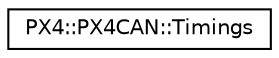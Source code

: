 digraph "Graphical Class Hierarchy"
{
 // INTERACTIVE_SVG=YES
  edge [fontname="Helvetica",fontsize="10",labelfontname="Helvetica",labelfontsize="10"];
  node [fontname="Helvetica",fontsize="10",shape=record];
  rankdir="LR";
  Node1 [label="PX4::PX4CAN::Timings",height=0.2,width=0.4,color="black", fillcolor="white", style="filled",URL="$structPX4_1_1PX4CAN_1_1Timings.html"];
}
